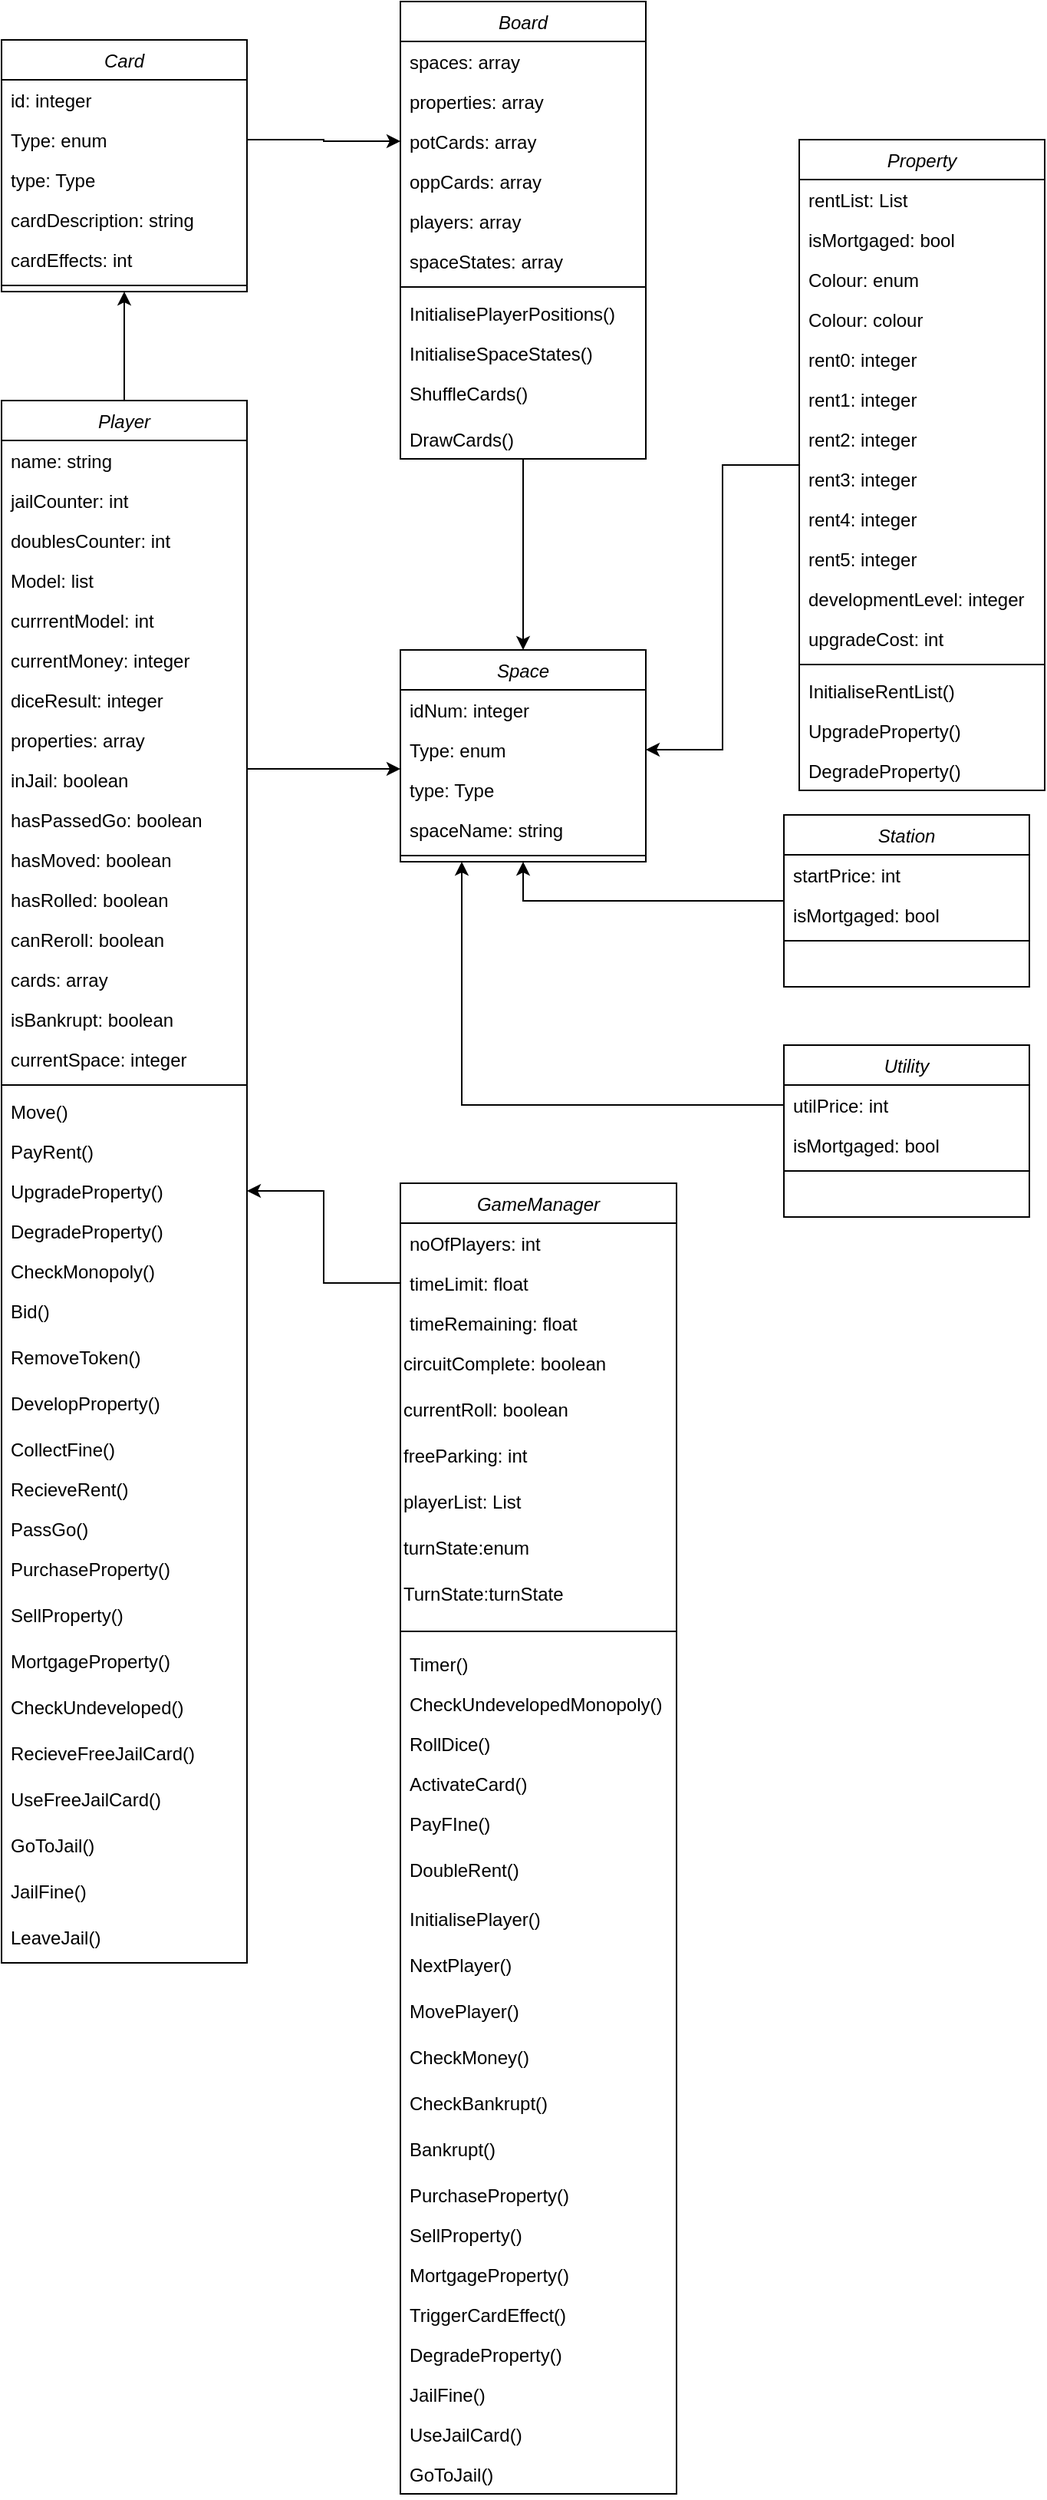 <mxfile version="17.4.2" type="device"><diagram id="C5RBs43oDa-KdzZeNtuy" name="Page-1"><mxGraphModel dx="1038" dy="649" grid="1" gridSize="10" guides="1" tooltips="1" connect="1" arrows="1" fold="1" page="1" pageScale="1" pageWidth="827" pageHeight="1169" math="0" shadow="0"><root><mxCell id="WIyWlLk6GJQsqaUBKTNV-0"/><mxCell id="WIyWlLk6GJQsqaUBKTNV-1" parent="WIyWlLk6GJQsqaUBKTNV-0"/><mxCell id="FaLDMoKtXKkarlbwsgpy-89" style="edgeStyle=orthogonalEdgeStyle;rounded=0;orthogonalLoop=1;jettySize=auto;html=1;entryX=0.5;entryY=1;entryDx=0;entryDy=0;" parent="WIyWlLk6GJQsqaUBKTNV-1" source="zkfFHV4jXpPFQw0GAbJ--0" target="FaLDMoKtXKkarlbwsgpy-79" edge="1"><mxGeometry relative="1" as="geometry"/></mxCell><mxCell id="zkfFHV4jXpPFQw0GAbJ--0" value="Player" style="swimlane;fontStyle=2;align=center;verticalAlign=top;childLayout=stackLayout;horizontal=1;startSize=26;horizontalStack=0;resizeParent=1;resizeLast=0;collapsible=1;marginBottom=0;rounded=0;shadow=0;strokeWidth=1;" parent="WIyWlLk6GJQsqaUBKTNV-1" vertex="1"><mxGeometry x="180" y="310" width="160" height="1018" as="geometry"><mxRectangle x="320" y="180" width="160" height="26" as="alternateBounds"/></mxGeometry></mxCell><mxCell id="imV1iPAZLWl0KKOchQ0o-25" value="name: string" style="text;align=left;verticalAlign=top;spacingLeft=4;spacingRight=4;overflow=hidden;rotatable=0;points=[[0,0.5],[1,0.5]];portConstraint=eastwest;" parent="zkfFHV4jXpPFQw0GAbJ--0" vertex="1"><mxGeometry y="26" width="160" height="26" as="geometry"/></mxCell><mxCell id="imV1iPAZLWl0KKOchQ0o-20" value="jailCounter: int" style="text;align=left;verticalAlign=top;spacingLeft=4;spacingRight=4;overflow=hidden;rotatable=0;points=[[0,0.5],[1,0.5]];portConstraint=eastwest;" parent="zkfFHV4jXpPFQw0GAbJ--0" vertex="1"><mxGeometry y="52" width="160" height="26" as="geometry"/></mxCell><mxCell id="imV1iPAZLWl0KKOchQ0o-21" value="doublesCounter: int" style="text;align=left;verticalAlign=top;spacingLeft=4;spacingRight=4;overflow=hidden;rotatable=0;points=[[0,0.5],[1,0.5]];portConstraint=eastwest;" parent="zkfFHV4jXpPFQw0GAbJ--0" vertex="1"><mxGeometry y="78" width="160" height="26" as="geometry"/></mxCell><mxCell id="imV1iPAZLWl0KKOchQ0o-26" value="Model: list" style="text;align=left;verticalAlign=top;spacingLeft=4;spacingRight=4;overflow=hidden;rotatable=0;points=[[0,0.5],[1,0.5]];portConstraint=eastwest;" parent="zkfFHV4jXpPFQw0GAbJ--0" vertex="1"><mxGeometry y="104" width="160" height="26" as="geometry"/></mxCell><mxCell id="zkfFHV4jXpPFQw0GAbJ--2" value="currrentModel: int" style="text;align=left;verticalAlign=top;spacingLeft=4;spacingRight=4;overflow=hidden;rotatable=0;points=[[0,0.5],[1,0.5]];portConstraint=eastwest;rounded=0;shadow=0;html=0;" parent="zkfFHV4jXpPFQw0GAbJ--0" vertex="1"><mxGeometry y="130" width="160" height="26" as="geometry"/></mxCell><mxCell id="FaLDMoKtXKkarlbwsgpy-1" value="currentMoney: integer" style="text;align=left;verticalAlign=top;spacingLeft=4;spacingRight=4;overflow=hidden;rotatable=0;points=[[0,0.5],[1,0.5]];portConstraint=eastwest;rounded=0;shadow=0;html=0;" parent="zkfFHV4jXpPFQw0GAbJ--0" vertex="1"><mxGeometry y="156" width="160" height="26" as="geometry"/></mxCell><mxCell id="FaLDMoKtXKkarlbwsgpy-7" value="diceResult: integer" style="text;align=left;verticalAlign=top;spacingLeft=4;spacingRight=4;overflow=hidden;rotatable=0;points=[[0,0.5],[1,0.5]];portConstraint=eastwest;rounded=0;shadow=0;html=0;" parent="zkfFHV4jXpPFQw0GAbJ--0" vertex="1"><mxGeometry y="182" width="160" height="26" as="geometry"/></mxCell><mxCell id="FaLDMoKtXKkarlbwsgpy-2" value="properties: array" style="text;align=left;verticalAlign=top;spacingLeft=4;spacingRight=4;overflow=hidden;rotatable=0;points=[[0,0.5],[1,0.5]];portConstraint=eastwest;rounded=0;shadow=0;html=0;" parent="zkfFHV4jXpPFQw0GAbJ--0" vertex="1"><mxGeometry y="208" width="160" height="26" as="geometry"/></mxCell><mxCell id="FaLDMoKtXKkarlbwsgpy-3" value="inJail: boolean" style="text;align=left;verticalAlign=top;spacingLeft=4;spacingRight=4;overflow=hidden;rotatable=0;points=[[0,0.5],[1,0.5]];portConstraint=eastwest;rounded=0;shadow=0;html=0;" parent="zkfFHV4jXpPFQw0GAbJ--0" vertex="1"><mxGeometry y="234" width="160" height="26" as="geometry"/></mxCell><mxCell id="FaLDMoKtXKkarlbwsgpy-10" value="hasPassedGo: boolean" style="text;align=left;verticalAlign=top;spacingLeft=4;spacingRight=4;overflow=hidden;rotatable=0;points=[[0,0.5],[1,0.5]];portConstraint=eastwest;rounded=0;shadow=0;html=0;" parent="zkfFHV4jXpPFQw0GAbJ--0" vertex="1"><mxGeometry y="260" width="160" height="26" as="geometry"/></mxCell><mxCell id="imV1iPAZLWl0KKOchQ0o-22" value="hasMoved: boolean" style="text;align=left;verticalAlign=top;spacingLeft=4;spacingRight=4;overflow=hidden;rotatable=0;points=[[0,0.5],[1,0.5]];portConstraint=eastwest;rounded=0;shadow=0;html=0;" parent="zkfFHV4jXpPFQw0GAbJ--0" vertex="1"><mxGeometry y="286" width="160" height="26" as="geometry"/></mxCell><mxCell id="imV1iPAZLWl0KKOchQ0o-23" value="hasRolled: boolean" style="text;align=left;verticalAlign=top;spacingLeft=4;spacingRight=4;overflow=hidden;rotatable=0;points=[[0,0.5],[1,0.5]];portConstraint=eastwest;rounded=0;shadow=0;html=0;" parent="zkfFHV4jXpPFQw0GAbJ--0" vertex="1"><mxGeometry y="312" width="160" height="26" as="geometry"/></mxCell><mxCell id="imV1iPAZLWl0KKOchQ0o-24" value="canReroll: boolean" style="text;align=left;verticalAlign=top;spacingLeft=4;spacingRight=4;overflow=hidden;rotatable=0;points=[[0,0.5],[1,0.5]];portConstraint=eastwest;rounded=0;shadow=0;html=0;" parent="zkfFHV4jXpPFQw0GAbJ--0" vertex="1"><mxGeometry y="338" width="160" height="26" as="geometry"/></mxCell><mxCell id="FaLDMoKtXKkarlbwsgpy-16" value="cards: array" style="text;align=left;verticalAlign=top;spacingLeft=4;spacingRight=4;overflow=hidden;rotatable=0;points=[[0,0.5],[1,0.5]];portConstraint=eastwest;rounded=0;shadow=0;html=0;" parent="zkfFHV4jXpPFQw0GAbJ--0" vertex="1"><mxGeometry y="364" width="160" height="26" as="geometry"/></mxCell><mxCell id="FaLDMoKtXKkarlbwsgpy-65" value="isBankrupt: boolean" style="text;align=left;verticalAlign=top;spacingLeft=4;spacingRight=4;overflow=hidden;rotatable=0;points=[[0,0.5],[1,0.5]];portConstraint=eastwest;rounded=0;shadow=0;html=0;" parent="zkfFHV4jXpPFQw0GAbJ--0" vertex="1"><mxGeometry y="390" width="160" height="26" as="geometry"/></mxCell><mxCell id="FaLDMoKtXKkarlbwsgpy-102" value="currentSpace: integer" style="text;align=left;verticalAlign=top;spacingLeft=4;spacingRight=4;overflow=hidden;rotatable=0;points=[[0,0.5],[1,0.5]];portConstraint=eastwest;rounded=0;shadow=0;html=0;" parent="zkfFHV4jXpPFQw0GAbJ--0" vertex="1"><mxGeometry y="416" width="160" height="26" as="geometry"/></mxCell><mxCell id="zkfFHV4jXpPFQw0GAbJ--4" value="" style="line;html=1;strokeWidth=1;align=left;verticalAlign=middle;spacingTop=-1;spacingLeft=3;spacingRight=3;rotatable=0;labelPosition=right;points=[];portConstraint=eastwest;" parent="zkfFHV4jXpPFQw0GAbJ--0" vertex="1"><mxGeometry y="442" width="160" height="8" as="geometry"/></mxCell><mxCell id="FaLDMoKtXKkarlbwsgpy-4" value="Move()" style="text;align=left;verticalAlign=top;spacingLeft=4;spacingRight=4;overflow=hidden;rotatable=0;points=[[0,0.5],[1,0.5]];portConstraint=eastwest;rounded=0;shadow=0;html=0;" parent="zkfFHV4jXpPFQw0GAbJ--0" vertex="1"><mxGeometry y="450" width="160" height="26" as="geometry"/></mxCell><mxCell id="FaLDMoKtXKkarlbwsgpy-11" value="PayRent()" style="text;align=left;verticalAlign=top;spacingLeft=4;spacingRight=4;overflow=hidden;rotatable=0;points=[[0,0.5],[1,0.5]];portConstraint=eastwest;rounded=0;shadow=0;html=0;" parent="zkfFHV4jXpPFQw0GAbJ--0" vertex="1"><mxGeometry y="476" width="160" height="26" as="geometry"/></mxCell><mxCell id="FaLDMoKtXKkarlbwsgpy-12" value="UpgradeProperty()" style="text;align=left;verticalAlign=top;spacingLeft=4;spacingRight=4;overflow=hidden;rotatable=0;points=[[0,0.5],[1,0.5]];portConstraint=eastwest;rounded=0;shadow=0;html=0;" parent="zkfFHV4jXpPFQw0GAbJ--0" vertex="1"><mxGeometry y="502" width="160" height="26" as="geometry"/></mxCell><mxCell id="imV1iPAZLWl0KKOchQ0o-13" value="DegradeProperty()" style="text;align=left;verticalAlign=top;spacingLeft=4;spacingRight=4;overflow=hidden;rotatable=0;points=[[0,0.5],[1,0.5]];portConstraint=eastwest;rounded=0;shadow=0;html=0;" parent="zkfFHV4jXpPFQw0GAbJ--0" vertex="1"><mxGeometry y="528" width="160" height="26" as="geometry"/></mxCell><mxCell id="imV1iPAZLWl0KKOchQ0o-14" value="CheckMonopoly()" style="text;align=left;verticalAlign=top;spacingLeft=4;spacingRight=4;overflow=hidden;rotatable=0;points=[[0,0.5],[1,0.5]];portConstraint=eastwest;rounded=0;shadow=0;html=0;" parent="zkfFHV4jXpPFQw0GAbJ--0" vertex="1"><mxGeometry y="554" width="160" height="26" as="geometry"/></mxCell><mxCell id="q0wQJa2a9tFkOnd4v4_Y-5" value="Bid()" style="text;align=left;verticalAlign=top;spacingLeft=4;spacingRight=4;overflow=hidden;rotatable=0;points=[[0,0.5],[1,0.5]];portConstraint=eastwest;rounded=0;shadow=0;html=0;" parent="zkfFHV4jXpPFQw0GAbJ--0" vertex="1"><mxGeometry y="580" width="160" height="30" as="geometry"/></mxCell><mxCell id="q0wQJa2a9tFkOnd4v4_Y-6" value="RemoveToken()" style="text;align=left;verticalAlign=top;spacingLeft=4;spacingRight=4;overflow=hidden;rotatable=0;points=[[0,0.5],[1,0.5]];portConstraint=eastwest;rounded=0;shadow=0;html=0;" parent="zkfFHV4jXpPFQw0GAbJ--0" vertex="1"><mxGeometry y="610" width="160" height="30" as="geometry"/></mxCell><mxCell id="q0wQJa2a9tFkOnd4v4_Y-8" value="DevelopProperty()" style="text;align=left;verticalAlign=top;spacingLeft=4;spacingRight=4;overflow=hidden;rotatable=0;points=[[0,0.5],[1,0.5]];portConstraint=eastwest;rounded=0;shadow=0;html=0;" parent="zkfFHV4jXpPFQw0GAbJ--0" vertex="1"><mxGeometry y="640" width="160" height="30" as="geometry"/></mxCell><mxCell id="V1OwYq7qB0qK6baWlqWK-21" value="CollectFine()" style="text;align=left;verticalAlign=top;spacingLeft=4;spacingRight=4;overflow=hidden;rotatable=0;points=[[0,0.5],[1,0.5]];portConstraint=eastwest;rounded=0;shadow=0;html=0;" parent="zkfFHV4jXpPFQw0GAbJ--0" vertex="1"><mxGeometry y="670" width="160" height="26" as="geometry"/></mxCell><mxCell id="n1FS2kHoAl9IH2mLJUAy-12" value="RecieveRent()" style="text;align=left;verticalAlign=top;spacingLeft=4;spacingRight=4;overflow=hidden;rotatable=0;points=[[0,0.5],[1,0.5]];portConstraint=eastwest;rounded=0;shadow=0;html=0;" parent="zkfFHV4jXpPFQw0GAbJ--0" vertex="1"><mxGeometry y="696" width="160" height="26" as="geometry"/></mxCell><mxCell id="q0wQJa2a9tFkOnd4v4_Y-2" value="PassGo()" style="text;align=left;verticalAlign=top;spacingLeft=4;spacingRight=4;overflow=hidden;rotatable=0;points=[[0,0.5],[1,0.5]];portConstraint=eastwest;rounded=0;shadow=0;html=0;" parent="zkfFHV4jXpPFQw0GAbJ--0" vertex="1"><mxGeometry y="722" width="160" height="26" as="geometry"/></mxCell><mxCell id="n1FS2kHoAl9IH2mLJUAy-13" value="PurchaseProperty()" style="text;align=left;verticalAlign=top;spacingLeft=4;spacingRight=4;overflow=hidden;rotatable=0;points=[[0,0.5],[1,0.5]];portConstraint=eastwest;rounded=0;shadow=0;html=0;" parent="zkfFHV4jXpPFQw0GAbJ--0" vertex="1"><mxGeometry y="748" width="160" height="30" as="geometry"/></mxCell><mxCell id="n1FS2kHoAl9IH2mLJUAy-14" value="SellProperty()" style="text;align=left;verticalAlign=top;spacingLeft=4;spacingRight=4;overflow=hidden;rotatable=0;points=[[0,0.5],[1,0.5]];portConstraint=eastwest;rounded=0;shadow=0;html=0;" parent="zkfFHV4jXpPFQw0GAbJ--0" vertex="1"><mxGeometry y="778" width="160" height="30" as="geometry"/></mxCell><mxCell id="n1FS2kHoAl9IH2mLJUAy-15" value="MortgageProperty()" style="text;align=left;verticalAlign=top;spacingLeft=4;spacingRight=4;overflow=hidden;rotatable=0;points=[[0,0.5],[1,0.5]];portConstraint=eastwest;rounded=0;shadow=0;html=0;" parent="zkfFHV4jXpPFQw0GAbJ--0" vertex="1"><mxGeometry y="808" width="160" height="30" as="geometry"/></mxCell><mxCell id="imV1iPAZLWl0KKOchQ0o-12" value="CheckUndeveloped()" style="text;align=left;verticalAlign=top;spacingLeft=4;spacingRight=4;overflow=hidden;rotatable=0;points=[[0,0.5],[1,0.5]];portConstraint=eastwest;rounded=0;shadow=0;html=0;" parent="zkfFHV4jXpPFQw0GAbJ--0" vertex="1"><mxGeometry y="838" width="160" height="30" as="geometry"/></mxCell><mxCell id="imV1iPAZLWl0KKOchQ0o-15" value="RecieveFreeJailCard()" style="text;align=left;verticalAlign=top;spacingLeft=4;spacingRight=4;overflow=hidden;rotatable=0;points=[[0,0.5],[1,0.5]];portConstraint=eastwest;rounded=0;shadow=0;html=0;" parent="zkfFHV4jXpPFQw0GAbJ--0" vertex="1"><mxGeometry y="868" width="160" height="30" as="geometry"/></mxCell><mxCell id="imV1iPAZLWl0KKOchQ0o-16" value="UseFreeJailCard()" style="text;align=left;verticalAlign=top;spacingLeft=4;spacingRight=4;overflow=hidden;rotatable=0;points=[[0,0.5],[1,0.5]];portConstraint=eastwest;rounded=0;shadow=0;html=0;" parent="zkfFHV4jXpPFQw0GAbJ--0" vertex="1"><mxGeometry y="898" width="160" height="30" as="geometry"/></mxCell><mxCell id="imV1iPAZLWl0KKOchQ0o-17" value="GoToJail()" style="text;align=left;verticalAlign=top;spacingLeft=4;spacingRight=4;overflow=hidden;rotatable=0;points=[[0,0.5],[1,0.5]];portConstraint=eastwest;rounded=0;shadow=0;html=0;" parent="zkfFHV4jXpPFQw0GAbJ--0" vertex="1"><mxGeometry y="928" width="160" height="30" as="geometry"/></mxCell><mxCell id="imV1iPAZLWl0KKOchQ0o-18" value="JailFine()" style="text;align=left;verticalAlign=top;spacingLeft=4;spacingRight=4;overflow=hidden;rotatable=0;points=[[0,0.5],[1,0.5]];portConstraint=eastwest;rounded=0;shadow=0;html=0;" parent="zkfFHV4jXpPFQw0GAbJ--0" vertex="1"><mxGeometry y="958" width="160" height="30" as="geometry"/></mxCell><mxCell id="imV1iPAZLWl0KKOchQ0o-19" value="LeaveJail()" style="text;align=left;verticalAlign=top;spacingLeft=4;spacingRight=4;overflow=hidden;rotatable=0;points=[[0,0.5],[1,0.5]];portConstraint=eastwest;rounded=0;shadow=0;html=0;" parent="zkfFHV4jXpPFQw0GAbJ--0" vertex="1"><mxGeometry y="988" width="160" height="30" as="geometry"/></mxCell><mxCell id="n1FS2kHoAl9IH2mLJUAy-25" style="edgeStyle=orthogonalEdgeStyle;rounded=0;orthogonalLoop=1;jettySize=auto;html=1;entryX=1;entryY=0.5;entryDx=0;entryDy=0;" parent="WIyWlLk6GJQsqaUBKTNV-1" source="FaLDMoKtXKkarlbwsgpy-17" target="n1FS2kHoAl9IH2mLJUAy-18" edge="1"><mxGeometry relative="1" as="geometry"/></mxCell><mxCell id="FaLDMoKtXKkarlbwsgpy-17" value="Property" style="swimlane;fontStyle=2;align=center;verticalAlign=top;childLayout=stackLayout;horizontal=1;startSize=26;horizontalStack=0;resizeParent=1;resizeLast=0;collapsible=1;marginBottom=0;rounded=0;shadow=0;strokeWidth=1;" parent="WIyWlLk6GJQsqaUBKTNV-1" vertex="1"><mxGeometry x="700" y="140" width="160" height="424" as="geometry"><mxRectangle x="320" y="180" width="160" height="26" as="alternateBounds"/></mxGeometry></mxCell><mxCell id="FaLDMoKtXKkarlbwsgpy-20" value="rentList: List" style="text;align=left;verticalAlign=top;spacingLeft=4;spacingRight=4;overflow=hidden;rotatable=0;points=[[0,0.5],[1,0.5]];portConstraint=eastwest;rounded=0;shadow=0;html=0;" parent="FaLDMoKtXKkarlbwsgpy-17" vertex="1"><mxGeometry y="26" width="160" height="26" as="geometry"/></mxCell><mxCell id="FaLDMoKtXKkarlbwsgpy-37" value="isMortgaged: bool" style="text;align=left;verticalAlign=top;spacingLeft=4;spacingRight=4;overflow=hidden;rotatable=0;points=[[0,0.5],[1,0.5]];portConstraint=eastwest;rounded=0;shadow=0;html=0;" parent="FaLDMoKtXKkarlbwsgpy-17" vertex="1"><mxGeometry y="52" width="160" height="26" as="geometry"/></mxCell><mxCell id="FaLDMoKtXKkarlbwsgpy-59" value="Colour: enum" style="text;align=left;verticalAlign=top;spacingLeft=4;spacingRight=4;overflow=hidden;rotatable=0;points=[[0,0.5],[1,0.5]];portConstraint=eastwest;rounded=0;shadow=0;html=0;" parent="FaLDMoKtXKkarlbwsgpy-17" vertex="1"><mxGeometry y="78" width="160" height="26" as="geometry"/></mxCell><mxCell id="cP6UxKxAF_iVk3G8ZhES-1" value="Colour: colour" style="text;align=left;verticalAlign=top;spacingLeft=4;spacingRight=4;overflow=hidden;rotatable=0;points=[[0,0.5],[1,0.5]];portConstraint=eastwest;rounded=0;shadow=0;html=0;" parent="FaLDMoKtXKkarlbwsgpy-17" vertex="1"><mxGeometry y="104" width="160" height="26" as="geometry"/></mxCell><mxCell id="6BeMSXMznk2uEA_j882T-6" value="rent0: integer" style="text;align=left;verticalAlign=top;spacingLeft=4;spacingRight=4;overflow=hidden;rotatable=0;points=[[0,0.5],[1,0.5]];portConstraint=eastwest;rounded=0;shadow=0;html=0;" parent="FaLDMoKtXKkarlbwsgpy-17" vertex="1"><mxGeometry y="130" width="160" height="26" as="geometry"/></mxCell><mxCell id="6BeMSXMznk2uEA_j882T-7" value="rent1: integer" style="text;align=left;verticalAlign=top;spacingLeft=4;spacingRight=4;overflow=hidden;rotatable=0;points=[[0,0.5],[1,0.5]];portConstraint=eastwest;rounded=0;shadow=0;html=0;" parent="FaLDMoKtXKkarlbwsgpy-17" vertex="1"><mxGeometry y="156" width="160" height="26" as="geometry"/></mxCell><mxCell id="6BeMSXMznk2uEA_j882T-8" value="rent2: integer" style="text;align=left;verticalAlign=top;spacingLeft=4;spacingRight=4;overflow=hidden;rotatable=0;points=[[0,0.5],[1,0.5]];portConstraint=eastwest;rounded=0;shadow=0;html=0;" parent="FaLDMoKtXKkarlbwsgpy-17" vertex="1"><mxGeometry y="182" width="160" height="26" as="geometry"/></mxCell><mxCell id="6BeMSXMznk2uEA_j882T-9" value="rent3: integer" style="text;align=left;verticalAlign=top;spacingLeft=4;spacingRight=4;overflow=hidden;rotatable=0;points=[[0,0.5],[1,0.5]];portConstraint=eastwest;rounded=0;shadow=0;html=0;" parent="FaLDMoKtXKkarlbwsgpy-17" vertex="1"><mxGeometry y="208" width="160" height="26" as="geometry"/></mxCell><mxCell id="6BeMSXMznk2uEA_j882T-10" value="rent4: integer" style="text;align=left;verticalAlign=top;spacingLeft=4;spacingRight=4;overflow=hidden;rotatable=0;points=[[0,0.5],[1,0.5]];portConstraint=eastwest;rounded=0;shadow=0;html=0;" parent="FaLDMoKtXKkarlbwsgpy-17" vertex="1"><mxGeometry y="234" width="160" height="26" as="geometry"/></mxCell><mxCell id="6BeMSXMznk2uEA_j882T-11" value="rent5: integer" style="text;align=left;verticalAlign=top;spacingLeft=4;spacingRight=4;overflow=hidden;rotatable=0;points=[[0,0.5],[1,0.5]];portConstraint=eastwest;rounded=0;shadow=0;html=0;" parent="FaLDMoKtXKkarlbwsgpy-17" vertex="1"><mxGeometry y="260" width="160" height="26" as="geometry"/></mxCell><mxCell id="6BeMSXMznk2uEA_j882T-13" value="developmentLevel: integer" style="text;align=left;verticalAlign=top;spacingLeft=4;spacingRight=4;overflow=hidden;rotatable=0;points=[[0,0.5],[1,0.5]];portConstraint=eastwest;rounded=0;shadow=0;html=0;" parent="FaLDMoKtXKkarlbwsgpy-17" vertex="1"><mxGeometry y="286" width="160" height="26" as="geometry"/></mxCell><mxCell id="cP6UxKxAF_iVk3G8ZhES-2" value="upgradeCost: int" style="text;align=left;verticalAlign=top;spacingLeft=4;spacingRight=4;overflow=hidden;rotatable=0;points=[[0,0.5],[1,0.5]];portConstraint=eastwest;rounded=0;shadow=0;html=0;" parent="FaLDMoKtXKkarlbwsgpy-17" vertex="1"><mxGeometry y="312" width="160" height="26" as="geometry"/></mxCell><mxCell id="FaLDMoKtXKkarlbwsgpy-26" value="" style="line;html=1;strokeWidth=1;align=left;verticalAlign=middle;spacingTop=-1;spacingLeft=3;spacingRight=3;rotatable=0;labelPosition=right;points=[];portConstraint=eastwest;" parent="FaLDMoKtXKkarlbwsgpy-17" vertex="1"><mxGeometry y="338" width="160" height="8" as="geometry"/></mxCell><mxCell id="n1FS2kHoAl9IH2mLJUAy-22" value="InitialiseRentList()" style="text;align=left;verticalAlign=top;spacingLeft=4;spacingRight=4;overflow=hidden;rotatable=0;points=[[0,0.5],[1,0.5]];portConstraint=eastwest;rounded=0;shadow=0;html=0;" parent="FaLDMoKtXKkarlbwsgpy-17" vertex="1"><mxGeometry y="346" width="160" height="26" as="geometry"/></mxCell><mxCell id="n1FS2kHoAl9IH2mLJUAy-23" value="UpgradeProperty()" style="text;align=left;verticalAlign=top;spacingLeft=4;spacingRight=4;overflow=hidden;rotatable=0;points=[[0,0.5],[1,0.5]];portConstraint=eastwest;rounded=0;shadow=0;html=0;" parent="FaLDMoKtXKkarlbwsgpy-17" vertex="1"><mxGeometry y="372" width="160" height="26" as="geometry"/></mxCell><mxCell id="n1FS2kHoAl9IH2mLJUAy-24" value="DegradeProperty()" style="text;align=left;verticalAlign=top;spacingLeft=4;spacingRight=4;overflow=hidden;rotatable=0;points=[[0,0.5],[1,0.5]];portConstraint=eastwest;rounded=0;shadow=0;html=0;" parent="FaLDMoKtXKkarlbwsgpy-17" vertex="1"><mxGeometry y="398" width="160" height="26" as="geometry"/></mxCell><mxCell id="FaLDMoKtXKkarlbwsgpy-55" value="Board" style="swimlane;fontStyle=2;align=center;verticalAlign=top;childLayout=stackLayout;horizontal=1;startSize=26;horizontalStack=0;resizeParent=1;resizeLast=0;collapsible=1;marginBottom=0;rounded=0;shadow=0;strokeWidth=1;" parent="WIyWlLk6GJQsqaUBKTNV-1" vertex="1"><mxGeometry x="440" y="50" width="160" height="298" as="geometry"><mxRectangle x="320" y="180" width="160" height="26" as="alternateBounds"/></mxGeometry></mxCell><mxCell id="FaLDMoKtXKkarlbwsgpy-56" value="spaces: array" style="text;align=left;verticalAlign=top;spacingLeft=4;spacingRight=4;overflow=hidden;rotatable=0;points=[[0,0.5],[1,0.5]];portConstraint=eastwest;rounded=0;shadow=0;html=0;" parent="FaLDMoKtXKkarlbwsgpy-55" vertex="1"><mxGeometry y="26" width="160" height="26" as="geometry"/></mxCell><mxCell id="FaLDMoKtXKkarlbwsgpy-57" value="properties: array" style="text;align=left;verticalAlign=top;spacingLeft=4;spacingRight=4;overflow=hidden;rotatable=0;points=[[0,0.5],[1,0.5]];portConstraint=eastwest;rounded=0;shadow=0;html=0;" parent="FaLDMoKtXKkarlbwsgpy-55" vertex="1"><mxGeometry y="52" width="160" height="26" as="geometry"/></mxCell><mxCell id="FaLDMoKtXKkarlbwsgpy-69" value="potCards: array" style="text;align=left;verticalAlign=top;spacingLeft=4;spacingRight=4;overflow=hidden;rotatable=0;points=[[0,0.5],[1,0.5]];portConstraint=eastwest;rounded=0;shadow=0;html=0;" parent="FaLDMoKtXKkarlbwsgpy-55" vertex="1"><mxGeometry y="78" width="160" height="26" as="geometry"/></mxCell><mxCell id="FaLDMoKtXKkarlbwsgpy-70" value="oppCards: array" style="text;align=left;verticalAlign=top;spacingLeft=4;spacingRight=4;overflow=hidden;rotatable=0;points=[[0,0.5],[1,0.5]];portConstraint=eastwest;rounded=0;shadow=0;html=0;" parent="FaLDMoKtXKkarlbwsgpy-55" vertex="1"><mxGeometry y="104" width="160" height="26" as="geometry"/></mxCell><mxCell id="cP6UxKxAF_iVk3G8ZhES-3" value="players: array" style="text;align=left;verticalAlign=top;spacingLeft=4;spacingRight=4;overflow=hidden;rotatable=0;points=[[0,0.5],[1,0.5]];portConstraint=eastwest;rounded=0;shadow=0;html=0;" parent="FaLDMoKtXKkarlbwsgpy-55" vertex="1"><mxGeometry y="130" width="160" height="26" as="geometry"/></mxCell><mxCell id="cP6UxKxAF_iVk3G8ZhES-4" value="spaceStates: array" style="text;align=left;verticalAlign=top;spacingLeft=4;spacingRight=4;overflow=hidden;rotatable=0;points=[[0,0.5],[1,0.5]];portConstraint=eastwest;rounded=0;shadow=0;html=0;" parent="FaLDMoKtXKkarlbwsgpy-55" vertex="1"><mxGeometry y="156" width="160" height="26" as="geometry"/></mxCell><mxCell id="FaLDMoKtXKkarlbwsgpy-58" value="" style="line;html=1;strokeWidth=1;align=left;verticalAlign=middle;spacingTop=-1;spacingLeft=3;spacingRight=3;rotatable=0;labelPosition=right;points=[];portConstraint=eastwest;" parent="FaLDMoKtXKkarlbwsgpy-55" vertex="1"><mxGeometry y="182" width="160" height="8" as="geometry"/></mxCell><mxCell id="imV1iPAZLWl0KKOchQ0o-1" value="InitialisePlayerPositions()" style="text;align=left;verticalAlign=top;spacingLeft=4;spacingRight=4;overflow=hidden;rotatable=0;points=[[0,0.5],[1,0.5]];portConstraint=eastwest;rounded=0;shadow=0;html=0;" parent="FaLDMoKtXKkarlbwsgpy-55" vertex="1"><mxGeometry y="190" width="160" height="26" as="geometry"/></mxCell><mxCell id="imV1iPAZLWl0KKOchQ0o-2" value="InitialiseSpaceStates()" style="text;align=left;verticalAlign=top;spacingLeft=4;spacingRight=4;overflow=hidden;rotatable=0;points=[[0,0.5],[1,0.5]];portConstraint=eastwest;rounded=0;shadow=0;html=0;" parent="FaLDMoKtXKkarlbwsgpy-55" vertex="1"><mxGeometry y="216" width="160" height="26" as="geometry"/></mxCell><mxCell id="imV1iPAZLWl0KKOchQ0o-3" value="ShuffleCards()" style="text;align=left;verticalAlign=top;spacingLeft=4;spacingRight=4;overflow=hidden;rotatable=0;points=[[0,0.5],[1,0.5]];portConstraint=eastwest;rounded=0;shadow=0;html=0;" parent="FaLDMoKtXKkarlbwsgpy-55" vertex="1"><mxGeometry y="242" width="160" height="30" as="geometry"/></mxCell><mxCell id="imV1iPAZLWl0KKOchQ0o-4" value="DrawCards()" style="text;align=left;verticalAlign=top;spacingLeft=4;spacingRight=4;overflow=hidden;rotatable=0;points=[[0,0.5],[1,0.5]];portConstraint=eastwest;rounded=0;shadow=0;html=0;" parent="FaLDMoKtXKkarlbwsgpy-55" vertex="1"><mxGeometry y="272" width="160" height="26" as="geometry"/></mxCell><mxCell id="FaLDMoKtXKkarlbwsgpy-71" style="edgeStyle=orthogonalEdgeStyle;rounded=0;orthogonalLoop=1;jettySize=auto;html=1;exitX=0.5;exitY=1;exitDx=0;exitDy=0;entryX=0.5;entryY=0;entryDx=0;entryDy=0;" parent="WIyWlLk6GJQsqaUBKTNV-1" source="FaLDMoKtXKkarlbwsgpy-55" target="n1FS2kHoAl9IH2mLJUAy-16" edge="1"><mxGeometry relative="1" as="geometry"/></mxCell><mxCell id="FaLDMoKtXKkarlbwsgpy-79" value="Card" style="swimlane;fontStyle=2;align=center;verticalAlign=top;childLayout=stackLayout;horizontal=1;startSize=26;horizontalStack=0;resizeParent=1;resizeLast=0;collapsible=1;marginBottom=0;rounded=0;shadow=0;strokeWidth=1;" parent="WIyWlLk6GJQsqaUBKTNV-1" vertex="1"><mxGeometry x="180" y="75" width="160" height="164" as="geometry"><mxRectangle x="320" y="180" width="160" height="26" as="alternateBounds"/></mxGeometry></mxCell><mxCell id="FaLDMoKtXKkarlbwsgpy-81" value="id: integer" style="text;align=left;verticalAlign=top;spacingLeft=4;spacingRight=4;overflow=hidden;rotatable=0;points=[[0,0.5],[1,0.5]];portConstraint=eastwest;rounded=0;shadow=0;html=0;" parent="FaLDMoKtXKkarlbwsgpy-79" vertex="1"><mxGeometry y="26" width="160" height="26" as="geometry"/></mxCell><mxCell id="FaLDMoKtXKkarlbwsgpy-83" value="Type: enum" style="text;align=left;verticalAlign=top;spacingLeft=4;spacingRight=4;overflow=hidden;rotatable=0;points=[[0,0.5],[1,0.5]];portConstraint=eastwest;rounded=0;shadow=0;html=0;" parent="FaLDMoKtXKkarlbwsgpy-79" vertex="1"><mxGeometry y="52" width="160" height="26" as="geometry"/></mxCell><mxCell id="imV1iPAZLWl0KKOchQ0o-0" value="type: Type" style="text;align=left;verticalAlign=top;spacingLeft=4;spacingRight=4;overflow=hidden;rotatable=0;points=[[0,0.5],[1,0.5]];portConstraint=eastwest;rounded=0;shadow=0;html=0;" parent="FaLDMoKtXKkarlbwsgpy-79" vertex="1"><mxGeometry y="78" width="160" height="26" as="geometry"/></mxCell><mxCell id="cP6UxKxAF_iVk3G8ZhES-5" value="cardDescription: string" style="text;align=left;verticalAlign=top;spacingLeft=4;spacingRight=4;overflow=hidden;rotatable=0;points=[[0,0.5],[1,0.5]];portConstraint=eastwest;rounded=0;shadow=0;html=0;" parent="FaLDMoKtXKkarlbwsgpy-79" vertex="1"><mxGeometry y="104" width="160" height="26" as="geometry"/></mxCell><mxCell id="cP6UxKxAF_iVk3G8ZhES-6" value="cardEffects: int" style="text;align=left;verticalAlign=top;spacingLeft=4;spacingRight=4;overflow=hidden;rotatable=0;points=[[0,0.5],[1,0.5]];portConstraint=eastwest;rounded=0;shadow=0;html=0;" parent="FaLDMoKtXKkarlbwsgpy-79" vertex="1"><mxGeometry y="130" width="160" height="26" as="geometry"/></mxCell><mxCell id="FaLDMoKtXKkarlbwsgpy-82" value="" style="line;html=1;strokeWidth=1;align=left;verticalAlign=middle;spacingTop=-1;spacingLeft=3;spacingRight=3;rotatable=0;labelPosition=right;points=[];portConstraint=eastwest;" parent="FaLDMoKtXKkarlbwsgpy-79" vertex="1"><mxGeometry y="156" width="160" height="8" as="geometry"/></mxCell><mxCell id="FaLDMoKtXKkarlbwsgpy-92" value="GameManager" style="swimlane;fontStyle=2;align=center;verticalAlign=top;childLayout=stackLayout;horizontal=1;startSize=26;horizontalStack=0;resizeParent=1;resizeLast=0;collapsible=1;marginBottom=0;rounded=0;shadow=0;strokeWidth=1;" parent="WIyWlLk6GJQsqaUBKTNV-1" vertex="1"><mxGeometry x="440" y="820" width="180" height="854" as="geometry"><mxRectangle x="320" y="180" width="160" height="26" as="alternateBounds"/></mxGeometry></mxCell><mxCell id="FaLDMoKtXKkarlbwsgpy-93" value="noOfPlayers: int" style="text;align=left;verticalAlign=top;spacingLeft=4;spacingRight=4;overflow=hidden;rotatable=0;points=[[0,0.5],[1,0.5]];portConstraint=eastwest;rounded=0;shadow=0;html=0;" parent="FaLDMoKtXKkarlbwsgpy-92" vertex="1"><mxGeometry y="26" width="180" height="26" as="geometry"/></mxCell><mxCell id="FaLDMoKtXKkarlbwsgpy-94" value="timeLimit: float" style="text;align=left;verticalAlign=top;spacingLeft=4;spacingRight=4;overflow=hidden;rotatable=0;points=[[0,0.5],[1,0.5]];portConstraint=eastwest;rounded=0;shadow=0;html=0;" parent="FaLDMoKtXKkarlbwsgpy-92" vertex="1"><mxGeometry y="52" width="180" height="26" as="geometry"/></mxCell><mxCell id="FaLDMoKtXKkarlbwsgpy-96" value="timeRemaining: float" style="text;align=left;verticalAlign=top;spacingLeft=4;spacingRight=4;overflow=hidden;rotatable=0;points=[[0,0.5],[1,0.5]];portConstraint=eastwest;rounded=0;shadow=0;html=0;" parent="FaLDMoKtXKkarlbwsgpy-92" vertex="1"><mxGeometry y="78" width="180" height="26" as="geometry"/></mxCell><mxCell id="q0wQJa2a9tFkOnd4v4_Y-3" value="&lt;span style=&quot;font-family: &amp;#34;helvetica&amp;#34;&quot;&gt;circuitComplete: boolean&lt;/span&gt;" style="text;whiteSpace=wrap;html=1;" parent="FaLDMoKtXKkarlbwsgpy-92" vertex="1"><mxGeometry y="104" width="180" height="30" as="geometry"/></mxCell><mxCell id="n1FS2kHoAl9IH2mLJUAy-6" value="&lt;span style=&quot;font-family: &amp;#34;helvetica&amp;#34;&quot;&gt;currentRoll: boolean&lt;/span&gt;" style="text;whiteSpace=wrap;html=1;" parent="FaLDMoKtXKkarlbwsgpy-92" vertex="1"><mxGeometry y="134" width="180" height="30" as="geometry"/></mxCell><mxCell id="n1FS2kHoAl9IH2mLJUAy-47" value="&lt;span style=&quot;font-family: &amp;#34;helvetica&amp;#34;&quot;&gt;freeParking: int&lt;/span&gt;" style="text;whiteSpace=wrap;html=1;" parent="FaLDMoKtXKkarlbwsgpy-92" vertex="1"><mxGeometry y="164" width="180" height="30" as="geometry"/></mxCell><mxCell id="n1FS2kHoAl9IH2mLJUAy-48" value="&lt;span style=&quot;font-family: &amp;#34;helvetica&amp;#34;&quot;&gt;playerList: List&lt;/span&gt;" style="text;whiteSpace=wrap;html=1;" parent="FaLDMoKtXKkarlbwsgpy-92" vertex="1"><mxGeometry y="194" width="180" height="30" as="geometry"/></mxCell><mxCell id="imV1iPAZLWl0KKOchQ0o-5" value="&lt;font face=&quot;helvetica&quot;&gt;turnState:enum&lt;/font&gt;" style="text;whiteSpace=wrap;html=1;" parent="FaLDMoKtXKkarlbwsgpy-92" vertex="1"><mxGeometry y="224" width="180" height="30" as="geometry"/></mxCell><mxCell id="imV1iPAZLWl0KKOchQ0o-6" value="&lt;font face=&quot;helvetica&quot;&gt;TurnState:turnState&lt;/font&gt;" style="text;whiteSpace=wrap;html=1;" parent="FaLDMoKtXKkarlbwsgpy-92" vertex="1"><mxGeometry y="254" width="180" height="30" as="geometry"/></mxCell><mxCell id="FaLDMoKtXKkarlbwsgpy-95" value="" style="line;html=1;strokeWidth=1;align=left;verticalAlign=middle;spacingTop=-1;spacingLeft=3;spacingRight=3;rotatable=0;labelPosition=right;points=[];portConstraint=eastwest;" parent="FaLDMoKtXKkarlbwsgpy-92" vertex="1"><mxGeometry y="284" width="180" height="16" as="geometry"/></mxCell><mxCell id="FaLDMoKtXKkarlbwsgpy-100" value="Timer()" style="text;align=left;verticalAlign=top;spacingLeft=4;spacingRight=4;overflow=hidden;rotatable=0;points=[[0,0.5],[1,0.5]];portConstraint=eastwest;rounded=0;shadow=0;html=0;" parent="FaLDMoKtXKkarlbwsgpy-92" vertex="1"><mxGeometry y="300" width="180" height="26" as="geometry"/></mxCell><mxCell id="cP6UxKxAF_iVk3G8ZhES-7" value="CheckUndevelopedMonopoly()" style="text;align=left;verticalAlign=top;spacingLeft=4;spacingRight=4;overflow=hidden;rotatable=0;points=[[0,0.5],[1,0.5]];portConstraint=eastwest;rounded=0;shadow=0;html=0;" parent="FaLDMoKtXKkarlbwsgpy-92" vertex="1"><mxGeometry y="326" width="180" height="26" as="geometry"/></mxCell><mxCell id="FaLDMoKtXKkarlbwsgpy-8" value="RollDice()" style="text;align=left;verticalAlign=top;spacingLeft=4;spacingRight=4;overflow=hidden;rotatable=0;points=[[0,0.5],[1,0.5]];portConstraint=eastwest;rounded=0;shadow=0;html=0;" parent="FaLDMoKtXKkarlbwsgpy-92" vertex="1"><mxGeometry y="352" width="180" height="26" as="geometry"/></mxCell><mxCell id="q0wQJa2a9tFkOnd4v4_Y-0" value="ActivateCard()" style="text;align=left;verticalAlign=top;spacingLeft=4;spacingRight=4;overflow=hidden;rotatable=0;points=[[0,0.5],[1,0.5]];portConstraint=eastwest;rounded=0;shadow=0;html=0;" parent="FaLDMoKtXKkarlbwsgpy-92" vertex="1"><mxGeometry y="378" width="180" height="26" as="geometry"/></mxCell><mxCell id="q0wQJa2a9tFkOnd4v4_Y-1" value="PayFIne()" style="text;align=left;verticalAlign=top;spacingLeft=4;spacingRight=4;overflow=hidden;rotatable=0;points=[[0,0.5],[1,0.5]];portConstraint=eastwest;rounded=0;shadow=0;html=0;" parent="FaLDMoKtXKkarlbwsgpy-92" vertex="1"><mxGeometry y="404" width="180" height="30" as="geometry"/></mxCell><mxCell id="q0wQJa2a9tFkOnd4v4_Y-7" value="DoubleRent()" style="text;align=left;verticalAlign=top;spacingLeft=4;spacingRight=4;overflow=hidden;rotatable=0;points=[[0,0.5],[1,0.5]];portConstraint=eastwest;rounded=0;shadow=0;html=0;" parent="FaLDMoKtXKkarlbwsgpy-92" vertex="1"><mxGeometry y="434" width="180" height="32" as="geometry"/></mxCell><mxCell id="n1FS2kHoAl9IH2mLJUAy-0" value="InitialisePlayer()" style="text;align=left;verticalAlign=top;spacingLeft=4;spacingRight=4;overflow=hidden;rotatable=0;points=[[0,0.5],[1,0.5]];portConstraint=eastwest;rounded=0;shadow=0;html=0;" parent="FaLDMoKtXKkarlbwsgpy-92" vertex="1"><mxGeometry y="466" width="180" height="30" as="geometry"/></mxCell><mxCell id="n1FS2kHoAl9IH2mLJUAy-1" value="NextPlayer()" style="text;align=left;verticalAlign=top;spacingLeft=4;spacingRight=4;overflow=hidden;rotatable=0;points=[[0,0.5],[1,0.5]];portConstraint=eastwest;rounded=0;shadow=0;html=0;" parent="FaLDMoKtXKkarlbwsgpy-92" vertex="1"><mxGeometry y="496" width="180" height="30" as="geometry"/></mxCell><mxCell id="n1FS2kHoAl9IH2mLJUAy-2" value="MovePlayer()" style="text;align=left;verticalAlign=top;spacingLeft=4;spacingRight=4;overflow=hidden;rotatable=0;points=[[0,0.5],[1,0.5]];portConstraint=eastwest;rounded=0;shadow=0;html=0;" parent="FaLDMoKtXKkarlbwsgpy-92" vertex="1"><mxGeometry y="526" width="180" height="30" as="geometry"/></mxCell><mxCell id="n1FS2kHoAl9IH2mLJUAy-4" value="CheckMoney()" style="text;align=left;verticalAlign=top;spacingLeft=4;spacingRight=4;overflow=hidden;rotatable=0;points=[[0,0.5],[1,0.5]];portConstraint=eastwest;rounded=0;shadow=0;html=0;" parent="FaLDMoKtXKkarlbwsgpy-92" vertex="1"><mxGeometry y="556" width="180" height="30" as="geometry"/></mxCell><mxCell id="n1FS2kHoAl9IH2mLJUAy-7" value="CheckBankrupt()" style="text;align=left;verticalAlign=top;spacingLeft=4;spacingRight=4;overflow=hidden;rotatable=0;points=[[0,0.5],[1,0.5]];portConstraint=eastwest;rounded=0;shadow=0;html=0;" parent="FaLDMoKtXKkarlbwsgpy-92" vertex="1"><mxGeometry y="586" width="180" height="30" as="geometry"/></mxCell><mxCell id="n1FS2kHoAl9IH2mLJUAy-8" value="Bankrupt()" style="text;align=left;verticalAlign=top;spacingLeft=4;spacingRight=4;overflow=hidden;rotatable=0;points=[[0,0.5],[1,0.5]];portConstraint=eastwest;rounded=0;shadow=0;html=0;" parent="FaLDMoKtXKkarlbwsgpy-92" vertex="1"><mxGeometry y="616" width="180" height="30" as="geometry"/></mxCell><mxCell id="FaLDMoKtXKkarlbwsgpy-9" value="PurchaseProperty()" style="text;align=left;verticalAlign=top;spacingLeft=4;spacingRight=4;overflow=hidden;rotatable=0;points=[[0,0.5],[1,0.5]];portConstraint=eastwest;rounded=0;shadow=0;html=0;" parent="FaLDMoKtXKkarlbwsgpy-92" vertex="1"><mxGeometry y="646" width="180" height="26" as="geometry"/></mxCell><mxCell id="FaLDMoKtXKkarlbwsgpy-13" value="SellProperty()" style="text;align=left;verticalAlign=top;spacingLeft=4;spacingRight=4;overflow=hidden;rotatable=0;points=[[0,0.5],[1,0.5]];portConstraint=eastwest;rounded=0;shadow=0;html=0;" parent="FaLDMoKtXKkarlbwsgpy-92" vertex="1"><mxGeometry y="672" width="180" height="26" as="geometry"/></mxCell><mxCell id="FaLDMoKtXKkarlbwsgpy-14" value="MortgageProperty()" style="text;align=left;verticalAlign=top;spacingLeft=4;spacingRight=4;overflow=hidden;rotatable=0;points=[[0,0.5],[1,0.5]];portConstraint=eastwest;rounded=0;shadow=0;html=0;" parent="FaLDMoKtXKkarlbwsgpy-92" vertex="1"><mxGeometry y="698" width="180" height="26" as="geometry"/></mxCell><mxCell id="imV1iPAZLWl0KKOchQ0o-7" value="TriggerCardEffect()" style="text;align=left;verticalAlign=top;spacingLeft=4;spacingRight=4;overflow=hidden;rotatable=0;points=[[0,0.5],[1,0.5]];portConstraint=eastwest;rounded=0;shadow=0;html=0;" parent="FaLDMoKtXKkarlbwsgpy-92" vertex="1"><mxGeometry y="724" width="180" height="26" as="geometry"/></mxCell><mxCell id="imV1iPAZLWl0KKOchQ0o-8" value="DegradeProperty()" style="text;align=left;verticalAlign=top;spacingLeft=4;spacingRight=4;overflow=hidden;rotatable=0;points=[[0,0.5],[1,0.5]];portConstraint=eastwest;rounded=0;shadow=0;html=0;" parent="FaLDMoKtXKkarlbwsgpy-92" vertex="1"><mxGeometry y="750" width="180" height="26" as="geometry"/></mxCell><mxCell id="imV1iPAZLWl0KKOchQ0o-9" value="JailFine()" style="text;align=left;verticalAlign=top;spacingLeft=4;spacingRight=4;overflow=hidden;rotatable=0;points=[[0,0.5],[1,0.5]];portConstraint=eastwest;rounded=0;shadow=0;html=0;" parent="FaLDMoKtXKkarlbwsgpy-92" vertex="1"><mxGeometry y="776" width="180" height="26" as="geometry"/></mxCell><mxCell id="imV1iPAZLWl0KKOchQ0o-10" value="UseJailCard()" style="text;align=left;verticalAlign=top;spacingLeft=4;spacingRight=4;overflow=hidden;rotatable=0;points=[[0,0.5],[1,0.5]];portConstraint=eastwest;rounded=0;shadow=0;html=0;" parent="FaLDMoKtXKkarlbwsgpy-92" vertex="1"><mxGeometry y="802" width="180" height="26" as="geometry"/></mxCell><mxCell id="imV1iPAZLWl0KKOchQ0o-11" value="GoToJail()" style="text;align=left;verticalAlign=top;spacingLeft=4;spacingRight=4;overflow=hidden;rotatable=0;points=[[0,0.5],[1,0.5]];portConstraint=eastwest;rounded=0;shadow=0;html=0;" parent="FaLDMoKtXKkarlbwsgpy-92" vertex="1"><mxGeometry y="828" width="180" height="26" as="geometry"/></mxCell><mxCell id="FaLDMoKtXKkarlbwsgpy-99" style="edgeStyle=orthogonalEdgeStyle;rounded=0;orthogonalLoop=1;jettySize=auto;html=1;exitX=0;exitY=0.5;exitDx=0;exitDy=0;entryX=1;entryY=0.5;entryDx=0;entryDy=0;" parent="WIyWlLk6GJQsqaUBKTNV-1" source="FaLDMoKtXKkarlbwsgpy-94" target="FaLDMoKtXKkarlbwsgpy-12" edge="1"><mxGeometry relative="1" as="geometry"><mxPoint x="340" y="645" as="targetPoint"/></mxGeometry></mxCell><mxCell id="6BeMSXMznk2uEA_j882T-3" style="edgeStyle=orthogonalEdgeStyle;rounded=0;orthogonalLoop=1;jettySize=auto;html=1;exitX=1;exitY=0.5;exitDx=0;exitDy=0;" parent="WIyWlLk6GJQsqaUBKTNV-1" source="FaLDMoKtXKkarlbwsgpy-16" edge="1"><mxGeometry relative="1" as="geometry"><mxPoint x="440" y="550" as="targetPoint"/><Array as="points"><mxPoint x="340" y="550"/></Array></mxGeometry></mxCell><mxCell id="6BeMSXMznk2uEA_j882T-5" style="edgeStyle=orthogonalEdgeStyle;rounded=0;orthogonalLoop=1;jettySize=auto;html=1;exitX=1;exitY=0.5;exitDx=0;exitDy=0;entryX=0;entryY=0.5;entryDx=0;entryDy=0;" parent="WIyWlLk6GJQsqaUBKTNV-1" source="FaLDMoKtXKkarlbwsgpy-83" target="FaLDMoKtXKkarlbwsgpy-69" edge="1"><mxGeometry relative="1" as="geometry"><mxPoint x="430" y="140" as="targetPoint"/></mxGeometry></mxCell><mxCell id="n1FS2kHoAl9IH2mLJUAy-16" value="Space" style="swimlane;fontStyle=2;align=center;verticalAlign=top;childLayout=stackLayout;horizontal=1;startSize=26;horizontalStack=0;resizeParent=1;resizeLast=0;collapsible=1;marginBottom=0;rounded=0;shadow=0;strokeWidth=1;" parent="WIyWlLk6GJQsqaUBKTNV-1" vertex="1"><mxGeometry x="440" y="472.5" width="160" height="138" as="geometry"><mxRectangle x="320" y="180" width="160" height="26" as="alternateBounds"/></mxGeometry></mxCell><mxCell id="n1FS2kHoAl9IH2mLJUAy-17" value="idNum: integer" style="text;align=left;verticalAlign=top;spacingLeft=4;spacingRight=4;overflow=hidden;rotatable=0;points=[[0,0.5],[1,0.5]];portConstraint=eastwest;rounded=0;shadow=0;html=0;" parent="n1FS2kHoAl9IH2mLJUAy-16" vertex="1"><mxGeometry y="26" width="160" height="26" as="geometry"/></mxCell><mxCell id="n1FS2kHoAl9IH2mLJUAy-18" value="Type: enum" style="text;align=left;verticalAlign=top;spacingLeft=4;spacingRight=4;overflow=hidden;rotatable=0;points=[[0,0.5],[1,0.5]];portConstraint=eastwest;rounded=0;shadow=0;html=0;" parent="n1FS2kHoAl9IH2mLJUAy-16" vertex="1"><mxGeometry y="52" width="160" height="26" as="geometry"/></mxCell><mxCell id="cP6UxKxAF_iVk3G8ZhES-0" value="type: Type" style="text;align=left;verticalAlign=top;spacingLeft=4;spacingRight=4;overflow=hidden;rotatable=0;points=[[0,0.5],[1,0.5]];portConstraint=eastwest;rounded=0;shadow=0;html=0;" parent="n1FS2kHoAl9IH2mLJUAy-16" vertex="1"><mxGeometry y="78" width="160" height="26" as="geometry"/></mxCell><mxCell id="FaLDMoKtXKkarlbwsgpy-35" value="spaceName: string" style="text;align=left;verticalAlign=top;spacingLeft=4;spacingRight=4;overflow=hidden;rotatable=0;points=[[0,0.5],[1,0.5]];portConstraint=eastwest;rounded=0;shadow=0;html=0;" parent="n1FS2kHoAl9IH2mLJUAy-16" vertex="1"><mxGeometry y="104" width="160" height="26" as="geometry"/></mxCell><mxCell id="n1FS2kHoAl9IH2mLJUAy-19" value="" style="line;html=1;strokeWidth=1;align=left;verticalAlign=middle;spacingTop=-1;spacingLeft=3;spacingRight=3;rotatable=0;labelPosition=right;points=[];portConstraint=eastwest;" parent="n1FS2kHoAl9IH2mLJUAy-16" vertex="1"><mxGeometry y="130" width="160" height="8" as="geometry"/></mxCell><mxCell id="n1FS2kHoAl9IH2mLJUAy-46" style="edgeStyle=orthogonalEdgeStyle;rounded=0;orthogonalLoop=1;jettySize=auto;html=1;entryX=0.5;entryY=1;entryDx=0;entryDy=0;" parent="WIyWlLk6GJQsqaUBKTNV-1" source="n1FS2kHoAl9IH2mLJUAy-41" target="n1FS2kHoAl9IH2mLJUAy-16" edge="1"><mxGeometry relative="1" as="geometry"/></mxCell><mxCell id="n1FS2kHoAl9IH2mLJUAy-41" value="Station" style="swimlane;fontStyle=2;align=center;verticalAlign=top;childLayout=stackLayout;horizontal=1;startSize=26;horizontalStack=0;resizeParent=1;resizeLast=0;collapsible=1;marginBottom=0;rounded=0;shadow=0;strokeWidth=1;" parent="WIyWlLk6GJQsqaUBKTNV-1" vertex="1"><mxGeometry x="690" y="580" width="160" height="112" as="geometry"><mxRectangle x="320" y="180" width="160" height="26" as="alternateBounds"/></mxGeometry></mxCell><mxCell id="n1FS2kHoAl9IH2mLJUAy-42" value="startPrice: int" style="text;align=left;verticalAlign=top;spacingLeft=4;spacingRight=4;overflow=hidden;rotatable=0;points=[[0,0.5],[1,0.5]];portConstraint=eastwest;rounded=0;shadow=0;html=0;" parent="n1FS2kHoAl9IH2mLJUAy-41" vertex="1"><mxGeometry y="26" width="160" height="26" as="geometry"/></mxCell><mxCell id="n1FS2kHoAl9IH2mLJUAy-43" value="isMortgaged: bool" style="text;align=left;verticalAlign=top;spacingLeft=4;spacingRight=4;overflow=hidden;rotatable=0;points=[[0,0.5],[1,0.5]];portConstraint=eastwest;rounded=0;shadow=0;html=0;" parent="n1FS2kHoAl9IH2mLJUAy-41" vertex="1"><mxGeometry y="52" width="160" height="26" as="geometry"/></mxCell><mxCell id="n1FS2kHoAl9IH2mLJUAy-45" value="" style="line;html=1;strokeWidth=1;align=left;verticalAlign=middle;spacingTop=-1;spacingLeft=3;spacingRight=3;rotatable=0;labelPosition=right;points=[];portConstraint=eastwest;" parent="n1FS2kHoAl9IH2mLJUAy-41" vertex="1"><mxGeometry y="78" width="160" height="8" as="geometry"/></mxCell><mxCell id="n1FS2kHoAl9IH2mLJUAy-49" value="Utility" style="swimlane;fontStyle=2;align=center;verticalAlign=top;childLayout=stackLayout;horizontal=1;startSize=26;horizontalStack=0;resizeParent=1;resizeLast=0;collapsible=1;marginBottom=0;rounded=0;shadow=0;strokeWidth=1;" parent="WIyWlLk6GJQsqaUBKTNV-1" vertex="1"><mxGeometry x="690" y="730" width="160" height="112" as="geometry"><mxRectangle x="320" y="180" width="160" height="26" as="alternateBounds"/></mxGeometry></mxCell><mxCell id="n1FS2kHoAl9IH2mLJUAy-50" value="utilPrice: int" style="text;align=left;verticalAlign=top;spacingLeft=4;spacingRight=4;overflow=hidden;rotatable=0;points=[[0,0.5],[1,0.5]];portConstraint=eastwest;rounded=0;shadow=0;html=0;" parent="n1FS2kHoAl9IH2mLJUAy-49" vertex="1"><mxGeometry y="26" width="160" height="26" as="geometry"/></mxCell><mxCell id="n1FS2kHoAl9IH2mLJUAy-51" value="isMortgaged: bool" style="text;align=left;verticalAlign=top;spacingLeft=4;spacingRight=4;overflow=hidden;rotatable=0;points=[[0,0.5],[1,0.5]];portConstraint=eastwest;rounded=0;shadow=0;html=0;" parent="n1FS2kHoAl9IH2mLJUAy-49" vertex="1"><mxGeometry y="52" width="160" height="26" as="geometry"/></mxCell><mxCell id="n1FS2kHoAl9IH2mLJUAy-52" value="" style="line;html=1;strokeWidth=1;align=left;verticalAlign=middle;spacingTop=-1;spacingLeft=3;spacingRight=3;rotatable=0;labelPosition=right;points=[];portConstraint=eastwest;" parent="n1FS2kHoAl9IH2mLJUAy-49" vertex="1"><mxGeometry y="78" width="160" height="8" as="geometry"/></mxCell><mxCell id="n1FS2kHoAl9IH2mLJUAy-53" style="edgeStyle=orthogonalEdgeStyle;rounded=0;orthogonalLoop=1;jettySize=auto;html=1;entryX=0.25;entryY=1;entryDx=0;entryDy=0;" parent="WIyWlLk6GJQsqaUBKTNV-1" source="n1FS2kHoAl9IH2mLJUAy-50" target="n1FS2kHoAl9IH2mLJUAy-16" edge="1"><mxGeometry relative="1" as="geometry"/></mxCell></root></mxGraphModel></diagram></mxfile>